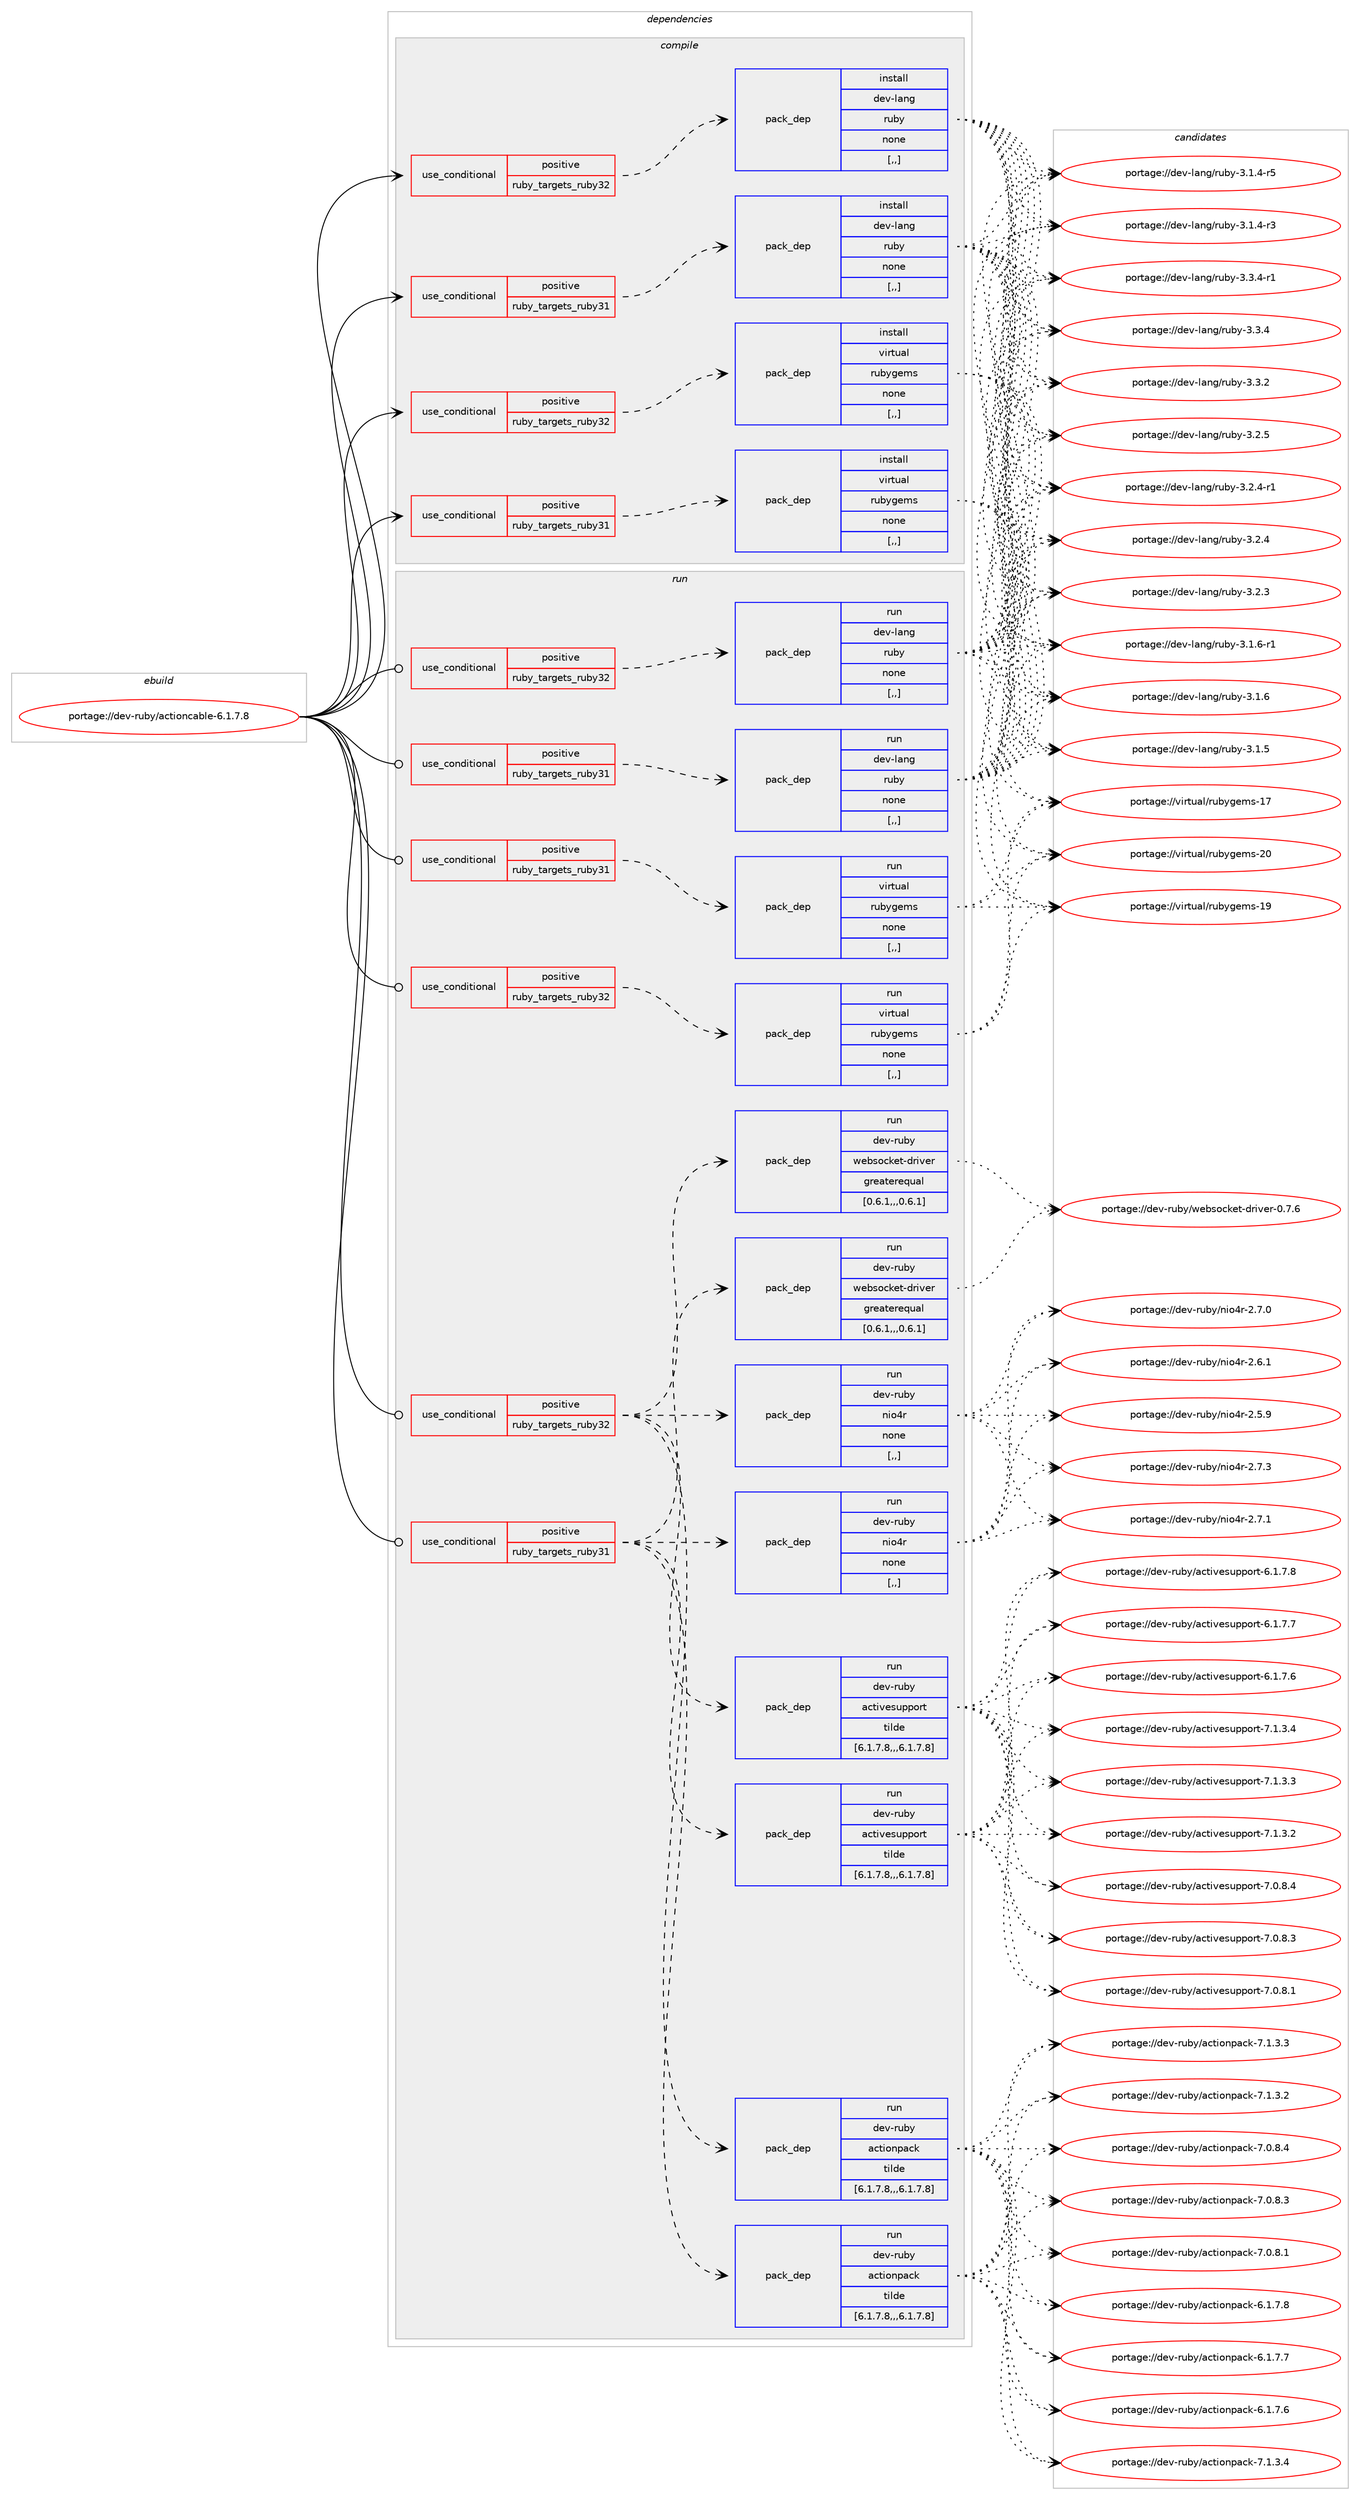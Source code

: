 digraph prolog {

# *************
# Graph options
# *************

newrank=true;
concentrate=true;
compound=true;
graph [rankdir=LR,fontname=Helvetica,fontsize=10,ranksep=1.5];#, ranksep=2.5, nodesep=0.2];
edge  [arrowhead=vee];
node  [fontname=Helvetica,fontsize=10];

# **********
# The ebuild
# **********

subgraph cluster_leftcol {
color=gray;
label=<<i>ebuild</i>>;
id [label="portage://dev-ruby/actioncable-6.1.7.8", color=red, width=4, href="../dev-ruby/actioncable-6.1.7.8.svg"];
}

# ****************
# The dependencies
# ****************

subgraph cluster_midcol {
color=gray;
label=<<i>dependencies</i>>;
subgraph cluster_compile {
fillcolor="#eeeeee";
style=filled;
label=<<i>compile</i>>;
subgraph cond42857 {
dependency172514 [label=<<TABLE BORDER="0" CELLBORDER="1" CELLSPACING="0" CELLPADDING="4"><TR><TD ROWSPAN="3" CELLPADDING="10">use_conditional</TD></TR><TR><TD>positive</TD></TR><TR><TD>ruby_targets_ruby31</TD></TR></TABLE>>, shape=none, color=red];
subgraph pack128384 {
dependency172515 [label=<<TABLE BORDER="0" CELLBORDER="1" CELLSPACING="0" CELLPADDING="4" WIDTH="220"><TR><TD ROWSPAN="6" CELLPADDING="30">pack_dep</TD></TR><TR><TD WIDTH="110">install</TD></TR><TR><TD>dev-lang</TD></TR><TR><TD>ruby</TD></TR><TR><TD>none</TD></TR><TR><TD>[,,]</TD></TR></TABLE>>, shape=none, color=blue];
}
dependency172514:e -> dependency172515:w [weight=20,style="dashed",arrowhead="vee"];
}
id:e -> dependency172514:w [weight=20,style="solid",arrowhead="vee"];
subgraph cond42858 {
dependency172516 [label=<<TABLE BORDER="0" CELLBORDER="1" CELLSPACING="0" CELLPADDING="4"><TR><TD ROWSPAN="3" CELLPADDING="10">use_conditional</TD></TR><TR><TD>positive</TD></TR><TR><TD>ruby_targets_ruby31</TD></TR></TABLE>>, shape=none, color=red];
subgraph pack128385 {
dependency172517 [label=<<TABLE BORDER="0" CELLBORDER="1" CELLSPACING="0" CELLPADDING="4" WIDTH="220"><TR><TD ROWSPAN="6" CELLPADDING="30">pack_dep</TD></TR><TR><TD WIDTH="110">install</TD></TR><TR><TD>virtual</TD></TR><TR><TD>rubygems</TD></TR><TR><TD>none</TD></TR><TR><TD>[,,]</TD></TR></TABLE>>, shape=none, color=blue];
}
dependency172516:e -> dependency172517:w [weight=20,style="dashed",arrowhead="vee"];
}
id:e -> dependency172516:w [weight=20,style="solid",arrowhead="vee"];
subgraph cond42859 {
dependency172518 [label=<<TABLE BORDER="0" CELLBORDER="1" CELLSPACING="0" CELLPADDING="4"><TR><TD ROWSPAN="3" CELLPADDING="10">use_conditional</TD></TR><TR><TD>positive</TD></TR><TR><TD>ruby_targets_ruby32</TD></TR></TABLE>>, shape=none, color=red];
subgraph pack128386 {
dependency172519 [label=<<TABLE BORDER="0" CELLBORDER="1" CELLSPACING="0" CELLPADDING="4" WIDTH="220"><TR><TD ROWSPAN="6" CELLPADDING="30">pack_dep</TD></TR><TR><TD WIDTH="110">install</TD></TR><TR><TD>dev-lang</TD></TR><TR><TD>ruby</TD></TR><TR><TD>none</TD></TR><TR><TD>[,,]</TD></TR></TABLE>>, shape=none, color=blue];
}
dependency172518:e -> dependency172519:w [weight=20,style="dashed",arrowhead="vee"];
}
id:e -> dependency172518:w [weight=20,style="solid",arrowhead="vee"];
subgraph cond42860 {
dependency172520 [label=<<TABLE BORDER="0" CELLBORDER="1" CELLSPACING="0" CELLPADDING="4"><TR><TD ROWSPAN="3" CELLPADDING="10">use_conditional</TD></TR><TR><TD>positive</TD></TR><TR><TD>ruby_targets_ruby32</TD></TR></TABLE>>, shape=none, color=red];
subgraph pack128387 {
dependency172521 [label=<<TABLE BORDER="0" CELLBORDER="1" CELLSPACING="0" CELLPADDING="4" WIDTH="220"><TR><TD ROWSPAN="6" CELLPADDING="30">pack_dep</TD></TR><TR><TD WIDTH="110">install</TD></TR><TR><TD>virtual</TD></TR><TR><TD>rubygems</TD></TR><TR><TD>none</TD></TR><TR><TD>[,,]</TD></TR></TABLE>>, shape=none, color=blue];
}
dependency172520:e -> dependency172521:w [weight=20,style="dashed",arrowhead="vee"];
}
id:e -> dependency172520:w [weight=20,style="solid",arrowhead="vee"];
}
subgraph cluster_compileandrun {
fillcolor="#eeeeee";
style=filled;
label=<<i>compile and run</i>>;
}
subgraph cluster_run {
fillcolor="#eeeeee";
style=filled;
label=<<i>run</i>>;
subgraph cond42861 {
dependency172522 [label=<<TABLE BORDER="0" CELLBORDER="1" CELLSPACING="0" CELLPADDING="4"><TR><TD ROWSPAN="3" CELLPADDING="10">use_conditional</TD></TR><TR><TD>positive</TD></TR><TR><TD>ruby_targets_ruby31</TD></TR></TABLE>>, shape=none, color=red];
subgraph pack128388 {
dependency172523 [label=<<TABLE BORDER="0" CELLBORDER="1" CELLSPACING="0" CELLPADDING="4" WIDTH="220"><TR><TD ROWSPAN="6" CELLPADDING="30">pack_dep</TD></TR><TR><TD WIDTH="110">run</TD></TR><TR><TD>dev-lang</TD></TR><TR><TD>ruby</TD></TR><TR><TD>none</TD></TR><TR><TD>[,,]</TD></TR></TABLE>>, shape=none, color=blue];
}
dependency172522:e -> dependency172523:w [weight=20,style="dashed",arrowhead="vee"];
}
id:e -> dependency172522:w [weight=20,style="solid",arrowhead="odot"];
subgraph cond42862 {
dependency172524 [label=<<TABLE BORDER="0" CELLBORDER="1" CELLSPACING="0" CELLPADDING="4"><TR><TD ROWSPAN="3" CELLPADDING="10">use_conditional</TD></TR><TR><TD>positive</TD></TR><TR><TD>ruby_targets_ruby31</TD></TR></TABLE>>, shape=none, color=red];
subgraph pack128389 {
dependency172525 [label=<<TABLE BORDER="0" CELLBORDER="1" CELLSPACING="0" CELLPADDING="4" WIDTH="220"><TR><TD ROWSPAN="6" CELLPADDING="30">pack_dep</TD></TR><TR><TD WIDTH="110">run</TD></TR><TR><TD>dev-ruby</TD></TR><TR><TD>actionpack</TD></TR><TR><TD>tilde</TD></TR><TR><TD>[6.1.7.8,,,6.1.7.8]</TD></TR></TABLE>>, shape=none, color=blue];
}
dependency172524:e -> dependency172525:w [weight=20,style="dashed",arrowhead="vee"];
subgraph pack128390 {
dependency172526 [label=<<TABLE BORDER="0" CELLBORDER="1" CELLSPACING="0" CELLPADDING="4" WIDTH="220"><TR><TD ROWSPAN="6" CELLPADDING="30">pack_dep</TD></TR><TR><TD WIDTH="110">run</TD></TR><TR><TD>dev-ruby</TD></TR><TR><TD>activesupport</TD></TR><TR><TD>tilde</TD></TR><TR><TD>[6.1.7.8,,,6.1.7.8]</TD></TR></TABLE>>, shape=none, color=blue];
}
dependency172524:e -> dependency172526:w [weight=20,style="dashed",arrowhead="vee"];
subgraph pack128391 {
dependency172527 [label=<<TABLE BORDER="0" CELLBORDER="1" CELLSPACING="0" CELLPADDING="4" WIDTH="220"><TR><TD ROWSPAN="6" CELLPADDING="30">pack_dep</TD></TR><TR><TD WIDTH="110">run</TD></TR><TR><TD>dev-ruby</TD></TR><TR><TD>nio4r</TD></TR><TR><TD>none</TD></TR><TR><TD>[,,]</TD></TR></TABLE>>, shape=none, color=blue];
}
dependency172524:e -> dependency172527:w [weight=20,style="dashed",arrowhead="vee"];
subgraph pack128392 {
dependency172528 [label=<<TABLE BORDER="0" CELLBORDER="1" CELLSPACING="0" CELLPADDING="4" WIDTH="220"><TR><TD ROWSPAN="6" CELLPADDING="30">pack_dep</TD></TR><TR><TD WIDTH="110">run</TD></TR><TR><TD>dev-ruby</TD></TR><TR><TD>websocket-driver</TD></TR><TR><TD>greaterequal</TD></TR><TR><TD>[0.6.1,,,0.6.1]</TD></TR></TABLE>>, shape=none, color=blue];
}
dependency172524:e -> dependency172528:w [weight=20,style="dashed",arrowhead="vee"];
}
id:e -> dependency172524:w [weight=20,style="solid",arrowhead="odot"];
subgraph cond42863 {
dependency172529 [label=<<TABLE BORDER="0" CELLBORDER="1" CELLSPACING="0" CELLPADDING="4"><TR><TD ROWSPAN="3" CELLPADDING="10">use_conditional</TD></TR><TR><TD>positive</TD></TR><TR><TD>ruby_targets_ruby31</TD></TR></TABLE>>, shape=none, color=red];
subgraph pack128393 {
dependency172530 [label=<<TABLE BORDER="0" CELLBORDER="1" CELLSPACING="0" CELLPADDING="4" WIDTH="220"><TR><TD ROWSPAN="6" CELLPADDING="30">pack_dep</TD></TR><TR><TD WIDTH="110">run</TD></TR><TR><TD>virtual</TD></TR><TR><TD>rubygems</TD></TR><TR><TD>none</TD></TR><TR><TD>[,,]</TD></TR></TABLE>>, shape=none, color=blue];
}
dependency172529:e -> dependency172530:w [weight=20,style="dashed",arrowhead="vee"];
}
id:e -> dependency172529:w [weight=20,style="solid",arrowhead="odot"];
subgraph cond42864 {
dependency172531 [label=<<TABLE BORDER="0" CELLBORDER="1" CELLSPACING="0" CELLPADDING="4"><TR><TD ROWSPAN="3" CELLPADDING="10">use_conditional</TD></TR><TR><TD>positive</TD></TR><TR><TD>ruby_targets_ruby32</TD></TR></TABLE>>, shape=none, color=red];
subgraph pack128394 {
dependency172532 [label=<<TABLE BORDER="0" CELLBORDER="1" CELLSPACING="0" CELLPADDING="4" WIDTH="220"><TR><TD ROWSPAN="6" CELLPADDING="30">pack_dep</TD></TR><TR><TD WIDTH="110">run</TD></TR><TR><TD>dev-lang</TD></TR><TR><TD>ruby</TD></TR><TR><TD>none</TD></TR><TR><TD>[,,]</TD></TR></TABLE>>, shape=none, color=blue];
}
dependency172531:e -> dependency172532:w [weight=20,style="dashed",arrowhead="vee"];
}
id:e -> dependency172531:w [weight=20,style="solid",arrowhead="odot"];
subgraph cond42865 {
dependency172533 [label=<<TABLE BORDER="0" CELLBORDER="1" CELLSPACING="0" CELLPADDING="4"><TR><TD ROWSPAN="3" CELLPADDING="10">use_conditional</TD></TR><TR><TD>positive</TD></TR><TR><TD>ruby_targets_ruby32</TD></TR></TABLE>>, shape=none, color=red];
subgraph pack128395 {
dependency172534 [label=<<TABLE BORDER="0" CELLBORDER="1" CELLSPACING="0" CELLPADDING="4" WIDTH="220"><TR><TD ROWSPAN="6" CELLPADDING="30">pack_dep</TD></TR><TR><TD WIDTH="110">run</TD></TR><TR><TD>dev-ruby</TD></TR><TR><TD>actionpack</TD></TR><TR><TD>tilde</TD></TR><TR><TD>[6.1.7.8,,,6.1.7.8]</TD></TR></TABLE>>, shape=none, color=blue];
}
dependency172533:e -> dependency172534:w [weight=20,style="dashed",arrowhead="vee"];
subgraph pack128396 {
dependency172535 [label=<<TABLE BORDER="0" CELLBORDER="1" CELLSPACING="0" CELLPADDING="4" WIDTH="220"><TR><TD ROWSPAN="6" CELLPADDING="30">pack_dep</TD></TR><TR><TD WIDTH="110">run</TD></TR><TR><TD>dev-ruby</TD></TR><TR><TD>activesupport</TD></TR><TR><TD>tilde</TD></TR><TR><TD>[6.1.7.8,,,6.1.7.8]</TD></TR></TABLE>>, shape=none, color=blue];
}
dependency172533:e -> dependency172535:w [weight=20,style="dashed",arrowhead="vee"];
subgraph pack128397 {
dependency172536 [label=<<TABLE BORDER="0" CELLBORDER="1" CELLSPACING="0" CELLPADDING="4" WIDTH="220"><TR><TD ROWSPAN="6" CELLPADDING="30">pack_dep</TD></TR><TR><TD WIDTH="110">run</TD></TR><TR><TD>dev-ruby</TD></TR><TR><TD>nio4r</TD></TR><TR><TD>none</TD></TR><TR><TD>[,,]</TD></TR></TABLE>>, shape=none, color=blue];
}
dependency172533:e -> dependency172536:w [weight=20,style="dashed",arrowhead="vee"];
subgraph pack128398 {
dependency172537 [label=<<TABLE BORDER="0" CELLBORDER="1" CELLSPACING="0" CELLPADDING="4" WIDTH="220"><TR><TD ROWSPAN="6" CELLPADDING="30">pack_dep</TD></TR><TR><TD WIDTH="110">run</TD></TR><TR><TD>dev-ruby</TD></TR><TR><TD>websocket-driver</TD></TR><TR><TD>greaterequal</TD></TR><TR><TD>[0.6.1,,,0.6.1]</TD></TR></TABLE>>, shape=none, color=blue];
}
dependency172533:e -> dependency172537:w [weight=20,style="dashed",arrowhead="vee"];
}
id:e -> dependency172533:w [weight=20,style="solid",arrowhead="odot"];
subgraph cond42866 {
dependency172538 [label=<<TABLE BORDER="0" CELLBORDER="1" CELLSPACING="0" CELLPADDING="4"><TR><TD ROWSPAN="3" CELLPADDING="10">use_conditional</TD></TR><TR><TD>positive</TD></TR><TR><TD>ruby_targets_ruby32</TD></TR></TABLE>>, shape=none, color=red];
subgraph pack128399 {
dependency172539 [label=<<TABLE BORDER="0" CELLBORDER="1" CELLSPACING="0" CELLPADDING="4" WIDTH="220"><TR><TD ROWSPAN="6" CELLPADDING="30">pack_dep</TD></TR><TR><TD WIDTH="110">run</TD></TR><TR><TD>virtual</TD></TR><TR><TD>rubygems</TD></TR><TR><TD>none</TD></TR><TR><TD>[,,]</TD></TR></TABLE>>, shape=none, color=blue];
}
dependency172538:e -> dependency172539:w [weight=20,style="dashed",arrowhead="vee"];
}
id:e -> dependency172538:w [weight=20,style="solid",arrowhead="odot"];
}
}

# **************
# The candidates
# **************

subgraph cluster_choices {
rank=same;
color=gray;
label=<<i>candidates</i>>;

subgraph choice128384 {
color=black;
nodesep=1;
choice100101118451089711010347114117981214551465146524511449 [label="portage://dev-lang/ruby-3.3.4-r1", color=red, width=4,href="../dev-lang/ruby-3.3.4-r1.svg"];
choice10010111845108971101034711411798121455146514652 [label="portage://dev-lang/ruby-3.3.4", color=red, width=4,href="../dev-lang/ruby-3.3.4.svg"];
choice10010111845108971101034711411798121455146514650 [label="portage://dev-lang/ruby-3.3.2", color=red, width=4,href="../dev-lang/ruby-3.3.2.svg"];
choice10010111845108971101034711411798121455146504653 [label="portage://dev-lang/ruby-3.2.5", color=red, width=4,href="../dev-lang/ruby-3.2.5.svg"];
choice100101118451089711010347114117981214551465046524511449 [label="portage://dev-lang/ruby-3.2.4-r1", color=red, width=4,href="../dev-lang/ruby-3.2.4-r1.svg"];
choice10010111845108971101034711411798121455146504652 [label="portage://dev-lang/ruby-3.2.4", color=red, width=4,href="../dev-lang/ruby-3.2.4.svg"];
choice10010111845108971101034711411798121455146504651 [label="portage://dev-lang/ruby-3.2.3", color=red, width=4,href="../dev-lang/ruby-3.2.3.svg"];
choice100101118451089711010347114117981214551464946544511449 [label="portage://dev-lang/ruby-3.1.6-r1", color=red, width=4,href="../dev-lang/ruby-3.1.6-r1.svg"];
choice10010111845108971101034711411798121455146494654 [label="portage://dev-lang/ruby-3.1.6", color=red, width=4,href="../dev-lang/ruby-3.1.6.svg"];
choice10010111845108971101034711411798121455146494653 [label="portage://dev-lang/ruby-3.1.5", color=red, width=4,href="../dev-lang/ruby-3.1.5.svg"];
choice100101118451089711010347114117981214551464946524511453 [label="portage://dev-lang/ruby-3.1.4-r5", color=red, width=4,href="../dev-lang/ruby-3.1.4-r5.svg"];
choice100101118451089711010347114117981214551464946524511451 [label="portage://dev-lang/ruby-3.1.4-r3", color=red, width=4,href="../dev-lang/ruby-3.1.4-r3.svg"];
dependency172515:e -> choice100101118451089711010347114117981214551465146524511449:w [style=dotted,weight="100"];
dependency172515:e -> choice10010111845108971101034711411798121455146514652:w [style=dotted,weight="100"];
dependency172515:e -> choice10010111845108971101034711411798121455146514650:w [style=dotted,weight="100"];
dependency172515:e -> choice10010111845108971101034711411798121455146504653:w [style=dotted,weight="100"];
dependency172515:e -> choice100101118451089711010347114117981214551465046524511449:w [style=dotted,weight="100"];
dependency172515:e -> choice10010111845108971101034711411798121455146504652:w [style=dotted,weight="100"];
dependency172515:e -> choice10010111845108971101034711411798121455146504651:w [style=dotted,weight="100"];
dependency172515:e -> choice100101118451089711010347114117981214551464946544511449:w [style=dotted,weight="100"];
dependency172515:e -> choice10010111845108971101034711411798121455146494654:w [style=dotted,weight="100"];
dependency172515:e -> choice10010111845108971101034711411798121455146494653:w [style=dotted,weight="100"];
dependency172515:e -> choice100101118451089711010347114117981214551464946524511453:w [style=dotted,weight="100"];
dependency172515:e -> choice100101118451089711010347114117981214551464946524511451:w [style=dotted,weight="100"];
}
subgraph choice128385 {
color=black;
nodesep=1;
choice118105114116117971084711411798121103101109115455048 [label="portage://virtual/rubygems-20", color=red, width=4,href="../virtual/rubygems-20.svg"];
choice118105114116117971084711411798121103101109115454957 [label="portage://virtual/rubygems-19", color=red, width=4,href="../virtual/rubygems-19.svg"];
choice118105114116117971084711411798121103101109115454955 [label="portage://virtual/rubygems-17", color=red, width=4,href="../virtual/rubygems-17.svg"];
dependency172517:e -> choice118105114116117971084711411798121103101109115455048:w [style=dotted,weight="100"];
dependency172517:e -> choice118105114116117971084711411798121103101109115454957:w [style=dotted,weight="100"];
dependency172517:e -> choice118105114116117971084711411798121103101109115454955:w [style=dotted,weight="100"];
}
subgraph choice128386 {
color=black;
nodesep=1;
choice100101118451089711010347114117981214551465146524511449 [label="portage://dev-lang/ruby-3.3.4-r1", color=red, width=4,href="../dev-lang/ruby-3.3.4-r1.svg"];
choice10010111845108971101034711411798121455146514652 [label="portage://dev-lang/ruby-3.3.4", color=red, width=4,href="../dev-lang/ruby-3.3.4.svg"];
choice10010111845108971101034711411798121455146514650 [label="portage://dev-lang/ruby-3.3.2", color=red, width=4,href="../dev-lang/ruby-3.3.2.svg"];
choice10010111845108971101034711411798121455146504653 [label="portage://dev-lang/ruby-3.2.5", color=red, width=4,href="../dev-lang/ruby-3.2.5.svg"];
choice100101118451089711010347114117981214551465046524511449 [label="portage://dev-lang/ruby-3.2.4-r1", color=red, width=4,href="../dev-lang/ruby-3.2.4-r1.svg"];
choice10010111845108971101034711411798121455146504652 [label="portage://dev-lang/ruby-3.2.4", color=red, width=4,href="../dev-lang/ruby-3.2.4.svg"];
choice10010111845108971101034711411798121455146504651 [label="portage://dev-lang/ruby-3.2.3", color=red, width=4,href="../dev-lang/ruby-3.2.3.svg"];
choice100101118451089711010347114117981214551464946544511449 [label="portage://dev-lang/ruby-3.1.6-r1", color=red, width=4,href="../dev-lang/ruby-3.1.6-r1.svg"];
choice10010111845108971101034711411798121455146494654 [label="portage://dev-lang/ruby-3.1.6", color=red, width=4,href="../dev-lang/ruby-3.1.6.svg"];
choice10010111845108971101034711411798121455146494653 [label="portage://dev-lang/ruby-3.1.5", color=red, width=4,href="../dev-lang/ruby-3.1.5.svg"];
choice100101118451089711010347114117981214551464946524511453 [label="portage://dev-lang/ruby-3.1.4-r5", color=red, width=4,href="../dev-lang/ruby-3.1.4-r5.svg"];
choice100101118451089711010347114117981214551464946524511451 [label="portage://dev-lang/ruby-3.1.4-r3", color=red, width=4,href="../dev-lang/ruby-3.1.4-r3.svg"];
dependency172519:e -> choice100101118451089711010347114117981214551465146524511449:w [style=dotted,weight="100"];
dependency172519:e -> choice10010111845108971101034711411798121455146514652:w [style=dotted,weight="100"];
dependency172519:e -> choice10010111845108971101034711411798121455146514650:w [style=dotted,weight="100"];
dependency172519:e -> choice10010111845108971101034711411798121455146504653:w [style=dotted,weight="100"];
dependency172519:e -> choice100101118451089711010347114117981214551465046524511449:w [style=dotted,weight="100"];
dependency172519:e -> choice10010111845108971101034711411798121455146504652:w [style=dotted,weight="100"];
dependency172519:e -> choice10010111845108971101034711411798121455146504651:w [style=dotted,weight="100"];
dependency172519:e -> choice100101118451089711010347114117981214551464946544511449:w [style=dotted,weight="100"];
dependency172519:e -> choice10010111845108971101034711411798121455146494654:w [style=dotted,weight="100"];
dependency172519:e -> choice10010111845108971101034711411798121455146494653:w [style=dotted,weight="100"];
dependency172519:e -> choice100101118451089711010347114117981214551464946524511453:w [style=dotted,weight="100"];
dependency172519:e -> choice100101118451089711010347114117981214551464946524511451:w [style=dotted,weight="100"];
}
subgraph choice128387 {
color=black;
nodesep=1;
choice118105114116117971084711411798121103101109115455048 [label="portage://virtual/rubygems-20", color=red, width=4,href="../virtual/rubygems-20.svg"];
choice118105114116117971084711411798121103101109115454957 [label="portage://virtual/rubygems-19", color=red, width=4,href="../virtual/rubygems-19.svg"];
choice118105114116117971084711411798121103101109115454955 [label="portage://virtual/rubygems-17", color=red, width=4,href="../virtual/rubygems-17.svg"];
dependency172521:e -> choice118105114116117971084711411798121103101109115455048:w [style=dotted,weight="100"];
dependency172521:e -> choice118105114116117971084711411798121103101109115454957:w [style=dotted,weight="100"];
dependency172521:e -> choice118105114116117971084711411798121103101109115454955:w [style=dotted,weight="100"];
}
subgraph choice128388 {
color=black;
nodesep=1;
choice100101118451089711010347114117981214551465146524511449 [label="portage://dev-lang/ruby-3.3.4-r1", color=red, width=4,href="../dev-lang/ruby-3.3.4-r1.svg"];
choice10010111845108971101034711411798121455146514652 [label="portage://dev-lang/ruby-3.3.4", color=red, width=4,href="../dev-lang/ruby-3.3.4.svg"];
choice10010111845108971101034711411798121455146514650 [label="portage://dev-lang/ruby-3.3.2", color=red, width=4,href="../dev-lang/ruby-3.3.2.svg"];
choice10010111845108971101034711411798121455146504653 [label="portage://dev-lang/ruby-3.2.5", color=red, width=4,href="../dev-lang/ruby-3.2.5.svg"];
choice100101118451089711010347114117981214551465046524511449 [label="portage://dev-lang/ruby-3.2.4-r1", color=red, width=4,href="../dev-lang/ruby-3.2.4-r1.svg"];
choice10010111845108971101034711411798121455146504652 [label="portage://dev-lang/ruby-3.2.4", color=red, width=4,href="../dev-lang/ruby-3.2.4.svg"];
choice10010111845108971101034711411798121455146504651 [label="portage://dev-lang/ruby-3.2.3", color=red, width=4,href="../dev-lang/ruby-3.2.3.svg"];
choice100101118451089711010347114117981214551464946544511449 [label="portage://dev-lang/ruby-3.1.6-r1", color=red, width=4,href="../dev-lang/ruby-3.1.6-r1.svg"];
choice10010111845108971101034711411798121455146494654 [label="portage://dev-lang/ruby-3.1.6", color=red, width=4,href="../dev-lang/ruby-3.1.6.svg"];
choice10010111845108971101034711411798121455146494653 [label="portage://dev-lang/ruby-3.1.5", color=red, width=4,href="../dev-lang/ruby-3.1.5.svg"];
choice100101118451089711010347114117981214551464946524511453 [label="portage://dev-lang/ruby-3.1.4-r5", color=red, width=4,href="../dev-lang/ruby-3.1.4-r5.svg"];
choice100101118451089711010347114117981214551464946524511451 [label="portage://dev-lang/ruby-3.1.4-r3", color=red, width=4,href="../dev-lang/ruby-3.1.4-r3.svg"];
dependency172523:e -> choice100101118451089711010347114117981214551465146524511449:w [style=dotted,weight="100"];
dependency172523:e -> choice10010111845108971101034711411798121455146514652:w [style=dotted,weight="100"];
dependency172523:e -> choice10010111845108971101034711411798121455146514650:w [style=dotted,weight="100"];
dependency172523:e -> choice10010111845108971101034711411798121455146504653:w [style=dotted,weight="100"];
dependency172523:e -> choice100101118451089711010347114117981214551465046524511449:w [style=dotted,weight="100"];
dependency172523:e -> choice10010111845108971101034711411798121455146504652:w [style=dotted,weight="100"];
dependency172523:e -> choice10010111845108971101034711411798121455146504651:w [style=dotted,weight="100"];
dependency172523:e -> choice100101118451089711010347114117981214551464946544511449:w [style=dotted,weight="100"];
dependency172523:e -> choice10010111845108971101034711411798121455146494654:w [style=dotted,weight="100"];
dependency172523:e -> choice10010111845108971101034711411798121455146494653:w [style=dotted,weight="100"];
dependency172523:e -> choice100101118451089711010347114117981214551464946524511453:w [style=dotted,weight="100"];
dependency172523:e -> choice100101118451089711010347114117981214551464946524511451:w [style=dotted,weight="100"];
}
subgraph choice128389 {
color=black;
nodesep=1;
choice100101118451141179812147979911610511111011297991074555464946514652 [label="portage://dev-ruby/actionpack-7.1.3.4", color=red, width=4,href="../dev-ruby/actionpack-7.1.3.4.svg"];
choice100101118451141179812147979911610511111011297991074555464946514651 [label="portage://dev-ruby/actionpack-7.1.3.3", color=red, width=4,href="../dev-ruby/actionpack-7.1.3.3.svg"];
choice100101118451141179812147979911610511111011297991074555464946514650 [label="portage://dev-ruby/actionpack-7.1.3.2", color=red, width=4,href="../dev-ruby/actionpack-7.1.3.2.svg"];
choice100101118451141179812147979911610511111011297991074555464846564652 [label="portage://dev-ruby/actionpack-7.0.8.4", color=red, width=4,href="../dev-ruby/actionpack-7.0.8.4.svg"];
choice100101118451141179812147979911610511111011297991074555464846564651 [label="portage://dev-ruby/actionpack-7.0.8.3", color=red, width=4,href="../dev-ruby/actionpack-7.0.8.3.svg"];
choice100101118451141179812147979911610511111011297991074555464846564649 [label="portage://dev-ruby/actionpack-7.0.8.1", color=red, width=4,href="../dev-ruby/actionpack-7.0.8.1.svg"];
choice100101118451141179812147979911610511111011297991074554464946554656 [label="portage://dev-ruby/actionpack-6.1.7.8", color=red, width=4,href="../dev-ruby/actionpack-6.1.7.8.svg"];
choice100101118451141179812147979911610511111011297991074554464946554655 [label="portage://dev-ruby/actionpack-6.1.7.7", color=red, width=4,href="../dev-ruby/actionpack-6.1.7.7.svg"];
choice100101118451141179812147979911610511111011297991074554464946554654 [label="portage://dev-ruby/actionpack-6.1.7.6", color=red, width=4,href="../dev-ruby/actionpack-6.1.7.6.svg"];
dependency172525:e -> choice100101118451141179812147979911610511111011297991074555464946514652:w [style=dotted,weight="100"];
dependency172525:e -> choice100101118451141179812147979911610511111011297991074555464946514651:w [style=dotted,weight="100"];
dependency172525:e -> choice100101118451141179812147979911610511111011297991074555464946514650:w [style=dotted,weight="100"];
dependency172525:e -> choice100101118451141179812147979911610511111011297991074555464846564652:w [style=dotted,weight="100"];
dependency172525:e -> choice100101118451141179812147979911610511111011297991074555464846564651:w [style=dotted,weight="100"];
dependency172525:e -> choice100101118451141179812147979911610511111011297991074555464846564649:w [style=dotted,weight="100"];
dependency172525:e -> choice100101118451141179812147979911610511111011297991074554464946554656:w [style=dotted,weight="100"];
dependency172525:e -> choice100101118451141179812147979911610511111011297991074554464946554655:w [style=dotted,weight="100"];
dependency172525:e -> choice100101118451141179812147979911610511111011297991074554464946554654:w [style=dotted,weight="100"];
}
subgraph choice128390 {
color=black;
nodesep=1;
choice10010111845114117981214797991161051181011151171121121111141164555464946514652 [label="portage://dev-ruby/activesupport-7.1.3.4", color=red, width=4,href="../dev-ruby/activesupport-7.1.3.4.svg"];
choice10010111845114117981214797991161051181011151171121121111141164555464946514651 [label="portage://dev-ruby/activesupport-7.1.3.3", color=red, width=4,href="../dev-ruby/activesupport-7.1.3.3.svg"];
choice10010111845114117981214797991161051181011151171121121111141164555464946514650 [label="portage://dev-ruby/activesupport-7.1.3.2", color=red, width=4,href="../dev-ruby/activesupport-7.1.3.2.svg"];
choice10010111845114117981214797991161051181011151171121121111141164555464846564652 [label="portage://dev-ruby/activesupport-7.0.8.4", color=red, width=4,href="../dev-ruby/activesupport-7.0.8.4.svg"];
choice10010111845114117981214797991161051181011151171121121111141164555464846564651 [label="portage://dev-ruby/activesupport-7.0.8.3", color=red, width=4,href="../dev-ruby/activesupport-7.0.8.3.svg"];
choice10010111845114117981214797991161051181011151171121121111141164555464846564649 [label="portage://dev-ruby/activesupport-7.0.8.1", color=red, width=4,href="../dev-ruby/activesupport-7.0.8.1.svg"];
choice10010111845114117981214797991161051181011151171121121111141164554464946554656 [label="portage://dev-ruby/activesupport-6.1.7.8", color=red, width=4,href="../dev-ruby/activesupport-6.1.7.8.svg"];
choice10010111845114117981214797991161051181011151171121121111141164554464946554655 [label="portage://dev-ruby/activesupport-6.1.7.7", color=red, width=4,href="../dev-ruby/activesupport-6.1.7.7.svg"];
choice10010111845114117981214797991161051181011151171121121111141164554464946554654 [label="portage://dev-ruby/activesupport-6.1.7.6", color=red, width=4,href="../dev-ruby/activesupport-6.1.7.6.svg"];
dependency172526:e -> choice10010111845114117981214797991161051181011151171121121111141164555464946514652:w [style=dotted,weight="100"];
dependency172526:e -> choice10010111845114117981214797991161051181011151171121121111141164555464946514651:w [style=dotted,weight="100"];
dependency172526:e -> choice10010111845114117981214797991161051181011151171121121111141164555464946514650:w [style=dotted,weight="100"];
dependency172526:e -> choice10010111845114117981214797991161051181011151171121121111141164555464846564652:w [style=dotted,weight="100"];
dependency172526:e -> choice10010111845114117981214797991161051181011151171121121111141164555464846564651:w [style=dotted,weight="100"];
dependency172526:e -> choice10010111845114117981214797991161051181011151171121121111141164555464846564649:w [style=dotted,weight="100"];
dependency172526:e -> choice10010111845114117981214797991161051181011151171121121111141164554464946554656:w [style=dotted,weight="100"];
dependency172526:e -> choice10010111845114117981214797991161051181011151171121121111141164554464946554655:w [style=dotted,weight="100"];
dependency172526:e -> choice10010111845114117981214797991161051181011151171121121111141164554464946554654:w [style=dotted,weight="100"];
}
subgraph choice128391 {
color=black;
nodesep=1;
choice10010111845114117981214711010511152114455046554651 [label="portage://dev-ruby/nio4r-2.7.3", color=red, width=4,href="../dev-ruby/nio4r-2.7.3.svg"];
choice10010111845114117981214711010511152114455046554649 [label="portage://dev-ruby/nio4r-2.7.1", color=red, width=4,href="../dev-ruby/nio4r-2.7.1.svg"];
choice10010111845114117981214711010511152114455046554648 [label="portage://dev-ruby/nio4r-2.7.0", color=red, width=4,href="../dev-ruby/nio4r-2.7.0.svg"];
choice10010111845114117981214711010511152114455046544649 [label="portage://dev-ruby/nio4r-2.6.1", color=red, width=4,href="../dev-ruby/nio4r-2.6.1.svg"];
choice10010111845114117981214711010511152114455046534657 [label="portage://dev-ruby/nio4r-2.5.9", color=red, width=4,href="../dev-ruby/nio4r-2.5.9.svg"];
dependency172527:e -> choice10010111845114117981214711010511152114455046554651:w [style=dotted,weight="100"];
dependency172527:e -> choice10010111845114117981214711010511152114455046554649:w [style=dotted,weight="100"];
dependency172527:e -> choice10010111845114117981214711010511152114455046554648:w [style=dotted,weight="100"];
dependency172527:e -> choice10010111845114117981214711010511152114455046544649:w [style=dotted,weight="100"];
dependency172527:e -> choice10010111845114117981214711010511152114455046534657:w [style=dotted,weight="100"];
}
subgraph choice128392 {
color=black;
nodesep=1;
choice100101118451141179812147119101981151119910710111645100114105118101114454846554654 [label="portage://dev-ruby/websocket-driver-0.7.6", color=red, width=4,href="../dev-ruby/websocket-driver-0.7.6.svg"];
dependency172528:e -> choice100101118451141179812147119101981151119910710111645100114105118101114454846554654:w [style=dotted,weight="100"];
}
subgraph choice128393 {
color=black;
nodesep=1;
choice118105114116117971084711411798121103101109115455048 [label="portage://virtual/rubygems-20", color=red, width=4,href="../virtual/rubygems-20.svg"];
choice118105114116117971084711411798121103101109115454957 [label="portage://virtual/rubygems-19", color=red, width=4,href="../virtual/rubygems-19.svg"];
choice118105114116117971084711411798121103101109115454955 [label="portage://virtual/rubygems-17", color=red, width=4,href="../virtual/rubygems-17.svg"];
dependency172530:e -> choice118105114116117971084711411798121103101109115455048:w [style=dotted,weight="100"];
dependency172530:e -> choice118105114116117971084711411798121103101109115454957:w [style=dotted,weight="100"];
dependency172530:e -> choice118105114116117971084711411798121103101109115454955:w [style=dotted,weight="100"];
}
subgraph choice128394 {
color=black;
nodesep=1;
choice100101118451089711010347114117981214551465146524511449 [label="portage://dev-lang/ruby-3.3.4-r1", color=red, width=4,href="../dev-lang/ruby-3.3.4-r1.svg"];
choice10010111845108971101034711411798121455146514652 [label="portage://dev-lang/ruby-3.3.4", color=red, width=4,href="../dev-lang/ruby-3.3.4.svg"];
choice10010111845108971101034711411798121455146514650 [label="portage://dev-lang/ruby-3.3.2", color=red, width=4,href="../dev-lang/ruby-3.3.2.svg"];
choice10010111845108971101034711411798121455146504653 [label="portage://dev-lang/ruby-3.2.5", color=red, width=4,href="../dev-lang/ruby-3.2.5.svg"];
choice100101118451089711010347114117981214551465046524511449 [label="portage://dev-lang/ruby-3.2.4-r1", color=red, width=4,href="../dev-lang/ruby-3.2.4-r1.svg"];
choice10010111845108971101034711411798121455146504652 [label="portage://dev-lang/ruby-3.2.4", color=red, width=4,href="../dev-lang/ruby-3.2.4.svg"];
choice10010111845108971101034711411798121455146504651 [label="portage://dev-lang/ruby-3.2.3", color=red, width=4,href="../dev-lang/ruby-3.2.3.svg"];
choice100101118451089711010347114117981214551464946544511449 [label="portage://dev-lang/ruby-3.1.6-r1", color=red, width=4,href="../dev-lang/ruby-3.1.6-r1.svg"];
choice10010111845108971101034711411798121455146494654 [label="portage://dev-lang/ruby-3.1.6", color=red, width=4,href="../dev-lang/ruby-3.1.6.svg"];
choice10010111845108971101034711411798121455146494653 [label="portage://dev-lang/ruby-3.1.5", color=red, width=4,href="../dev-lang/ruby-3.1.5.svg"];
choice100101118451089711010347114117981214551464946524511453 [label="portage://dev-lang/ruby-3.1.4-r5", color=red, width=4,href="../dev-lang/ruby-3.1.4-r5.svg"];
choice100101118451089711010347114117981214551464946524511451 [label="portage://dev-lang/ruby-3.1.4-r3", color=red, width=4,href="../dev-lang/ruby-3.1.4-r3.svg"];
dependency172532:e -> choice100101118451089711010347114117981214551465146524511449:w [style=dotted,weight="100"];
dependency172532:e -> choice10010111845108971101034711411798121455146514652:w [style=dotted,weight="100"];
dependency172532:e -> choice10010111845108971101034711411798121455146514650:w [style=dotted,weight="100"];
dependency172532:e -> choice10010111845108971101034711411798121455146504653:w [style=dotted,weight="100"];
dependency172532:e -> choice100101118451089711010347114117981214551465046524511449:w [style=dotted,weight="100"];
dependency172532:e -> choice10010111845108971101034711411798121455146504652:w [style=dotted,weight="100"];
dependency172532:e -> choice10010111845108971101034711411798121455146504651:w [style=dotted,weight="100"];
dependency172532:e -> choice100101118451089711010347114117981214551464946544511449:w [style=dotted,weight="100"];
dependency172532:e -> choice10010111845108971101034711411798121455146494654:w [style=dotted,weight="100"];
dependency172532:e -> choice10010111845108971101034711411798121455146494653:w [style=dotted,weight="100"];
dependency172532:e -> choice100101118451089711010347114117981214551464946524511453:w [style=dotted,weight="100"];
dependency172532:e -> choice100101118451089711010347114117981214551464946524511451:w [style=dotted,weight="100"];
}
subgraph choice128395 {
color=black;
nodesep=1;
choice100101118451141179812147979911610511111011297991074555464946514652 [label="portage://dev-ruby/actionpack-7.1.3.4", color=red, width=4,href="../dev-ruby/actionpack-7.1.3.4.svg"];
choice100101118451141179812147979911610511111011297991074555464946514651 [label="portage://dev-ruby/actionpack-7.1.3.3", color=red, width=4,href="../dev-ruby/actionpack-7.1.3.3.svg"];
choice100101118451141179812147979911610511111011297991074555464946514650 [label="portage://dev-ruby/actionpack-7.1.3.2", color=red, width=4,href="../dev-ruby/actionpack-7.1.3.2.svg"];
choice100101118451141179812147979911610511111011297991074555464846564652 [label="portage://dev-ruby/actionpack-7.0.8.4", color=red, width=4,href="../dev-ruby/actionpack-7.0.8.4.svg"];
choice100101118451141179812147979911610511111011297991074555464846564651 [label="portage://dev-ruby/actionpack-7.0.8.3", color=red, width=4,href="../dev-ruby/actionpack-7.0.8.3.svg"];
choice100101118451141179812147979911610511111011297991074555464846564649 [label="portage://dev-ruby/actionpack-7.0.8.1", color=red, width=4,href="../dev-ruby/actionpack-7.0.8.1.svg"];
choice100101118451141179812147979911610511111011297991074554464946554656 [label="portage://dev-ruby/actionpack-6.1.7.8", color=red, width=4,href="../dev-ruby/actionpack-6.1.7.8.svg"];
choice100101118451141179812147979911610511111011297991074554464946554655 [label="portage://dev-ruby/actionpack-6.1.7.7", color=red, width=4,href="../dev-ruby/actionpack-6.1.7.7.svg"];
choice100101118451141179812147979911610511111011297991074554464946554654 [label="portage://dev-ruby/actionpack-6.1.7.6", color=red, width=4,href="../dev-ruby/actionpack-6.1.7.6.svg"];
dependency172534:e -> choice100101118451141179812147979911610511111011297991074555464946514652:w [style=dotted,weight="100"];
dependency172534:e -> choice100101118451141179812147979911610511111011297991074555464946514651:w [style=dotted,weight="100"];
dependency172534:e -> choice100101118451141179812147979911610511111011297991074555464946514650:w [style=dotted,weight="100"];
dependency172534:e -> choice100101118451141179812147979911610511111011297991074555464846564652:w [style=dotted,weight="100"];
dependency172534:e -> choice100101118451141179812147979911610511111011297991074555464846564651:w [style=dotted,weight="100"];
dependency172534:e -> choice100101118451141179812147979911610511111011297991074555464846564649:w [style=dotted,weight="100"];
dependency172534:e -> choice100101118451141179812147979911610511111011297991074554464946554656:w [style=dotted,weight="100"];
dependency172534:e -> choice100101118451141179812147979911610511111011297991074554464946554655:w [style=dotted,weight="100"];
dependency172534:e -> choice100101118451141179812147979911610511111011297991074554464946554654:w [style=dotted,weight="100"];
}
subgraph choice128396 {
color=black;
nodesep=1;
choice10010111845114117981214797991161051181011151171121121111141164555464946514652 [label="portage://dev-ruby/activesupport-7.1.3.4", color=red, width=4,href="../dev-ruby/activesupport-7.1.3.4.svg"];
choice10010111845114117981214797991161051181011151171121121111141164555464946514651 [label="portage://dev-ruby/activesupport-7.1.3.3", color=red, width=4,href="../dev-ruby/activesupport-7.1.3.3.svg"];
choice10010111845114117981214797991161051181011151171121121111141164555464946514650 [label="portage://dev-ruby/activesupport-7.1.3.2", color=red, width=4,href="../dev-ruby/activesupport-7.1.3.2.svg"];
choice10010111845114117981214797991161051181011151171121121111141164555464846564652 [label="portage://dev-ruby/activesupport-7.0.8.4", color=red, width=4,href="../dev-ruby/activesupport-7.0.8.4.svg"];
choice10010111845114117981214797991161051181011151171121121111141164555464846564651 [label="portage://dev-ruby/activesupport-7.0.8.3", color=red, width=4,href="../dev-ruby/activesupport-7.0.8.3.svg"];
choice10010111845114117981214797991161051181011151171121121111141164555464846564649 [label="portage://dev-ruby/activesupport-7.0.8.1", color=red, width=4,href="../dev-ruby/activesupport-7.0.8.1.svg"];
choice10010111845114117981214797991161051181011151171121121111141164554464946554656 [label="portage://dev-ruby/activesupport-6.1.7.8", color=red, width=4,href="../dev-ruby/activesupport-6.1.7.8.svg"];
choice10010111845114117981214797991161051181011151171121121111141164554464946554655 [label="portage://dev-ruby/activesupport-6.1.7.7", color=red, width=4,href="../dev-ruby/activesupport-6.1.7.7.svg"];
choice10010111845114117981214797991161051181011151171121121111141164554464946554654 [label="portage://dev-ruby/activesupport-6.1.7.6", color=red, width=4,href="../dev-ruby/activesupport-6.1.7.6.svg"];
dependency172535:e -> choice10010111845114117981214797991161051181011151171121121111141164555464946514652:w [style=dotted,weight="100"];
dependency172535:e -> choice10010111845114117981214797991161051181011151171121121111141164555464946514651:w [style=dotted,weight="100"];
dependency172535:e -> choice10010111845114117981214797991161051181011151171121121111141164555464946514650:w [style=dotted,weight="100"];
dependency172535:e -> choice10010111845114117981214797991161051181011151171121121111141164555464846564652:w [style=dotted,weight="100"];
dependency172535:e -> choice10010111845114117981214797991161051181011151171121121111141164555464846564651:w [style=dotted,weight="100"];
dependency172535:e -> choice10010111845114117981214797991161051181011151171121121111141164555464846564649:w [style=dotted,weight="100"];
dependency172535:e -> choice10010111845114117981214797991161051181011151171121121111141164554464946554656:w [style=dotted,weight="100"];
dependency172535:e -> choice10010111845114117981214797991161051181011151171121121111141164554464946554655:w [style=dotted,weight="100"];
dependency172535:e -> choice10010111845114117981214797991161051181011151171121121111141164554464946554654:w [style=dotted,weight="100"];
}
subgraph choice128397 {
color=black;
nodesep=1;
choice10010111845114117981214711010511152114455046554651 [label="portage://dev-ruby/nio4r-2.7.3", color=red, width=4,href="../dev-ruby/nio4r-2.7.3.svg"];
choice10010111845114117981214711010511152114455046554649 [label="portage://dev-ruby/nio4r-2.7.1", color=red, width=4,href="../dev-ruby/nio4r-2.7.1.svg"];
choice10010111845114117981214711010511152114455046554648 [label="portage://dev-ruby/nio4r-2.7.0", color=red, width=4,href="../dev-ruby/nio4r-2.7.0.svg"];
choice10010111845114117981214711010511152114455046544649 [label="portage://dev-ruby/nio4r-2.6.1", color=red, width=4,href="../dev-ruby/nio4r-2.6.1.svg"];
choice10010111845114117981214711010511152114455046534657 [label="portage://dev-ruby/nio4r-2.5.9", color=red, width=4,href="../dev-ruby/nio4r-2.5.9.svg"];
dependency172536:e -> choice10010111845114117981214711010511152114455046554651:w [style=dotted,weight="100"];
dependency172536:e -> choice10010111845114117981214711010511152114455046554649:w [style=dotted,weight="100"];
dependency172536:e -> choice10010111845114117981214711010511152114455046554648:w [style=dotted,weight="100"];
dependency172536:e -> choice10010111845114117981214711010511152114455046544649:w [style=dotted,weight="100"];
dependency172536:e -> choice10010111845114117981214711010511152114455046534657:w [style=dotted,weight="100"];
}
subgraph choice128398 {
color=black;
nodesep=1;
choice100101118451141179812147119101981151119910710111645100114105118101114454846554654 [label="portage://dev-ruby/websocket-driver-0.7.6", color=red, width=4,href="../dev-ruby/websocket-driver-0.7.6.svg"];
dependency172537:e -> choice100101118451141179812147119101981151119910710111645100114105118101114454846554654:w [style=dotted,weight="100"];
}
subgraph choice128399 {
color=black;
nodesep=1;
choice118105114116117971084711411798121103101109115455048 [label="portage://virtual/rubygems-20", color=red, width=4,href="../virtual/rubygems-20.svg"];
choice118105114116117971084711411798121103101109115454957 [label="portage://virtual/rubygems-19", color=red, width=4,href="../virtual/rubygems-19.svg"];
choice118105114116117971084711411798121103101109115454955 [label="portage://virtual/rubygems-17", color=red, width=4,href="../virtual/rubygems-17.svg"];
dependency172539:e -> choice118105114116117971084711411798121103101109115455048:w [style=dotted,weight="100"];
dependency172539:e -> choice118105114116117971084711411798121103101109115454957:w [style=dotted,weight="100"];
dependency172539:e -> choice118105114116117971084711411798121103101109115454955:w [style=dotted,weight="100"];
}
}

}
